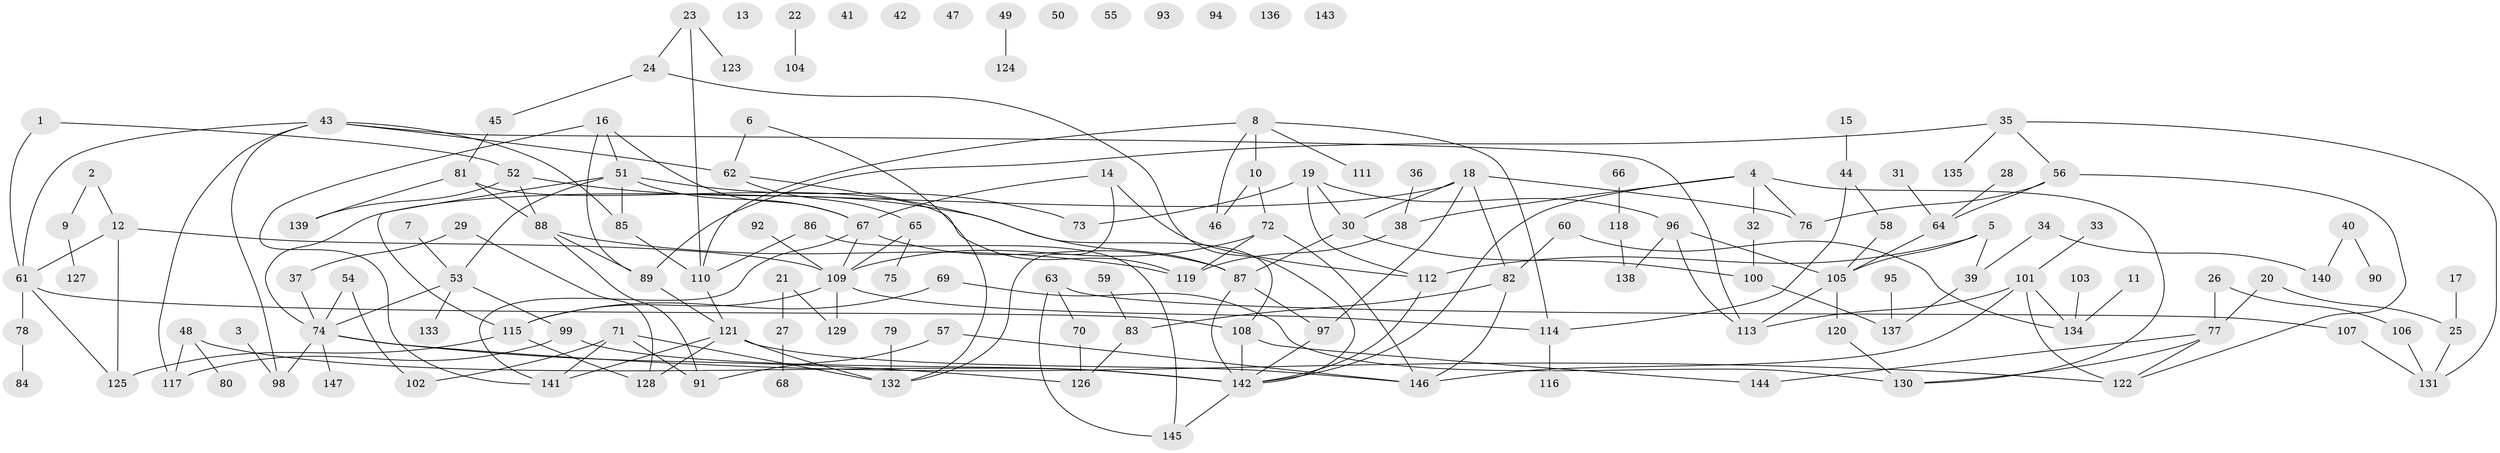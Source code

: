 // Generated by graph-tools (version 1.1) at 2025/00/03/09/25 03:00:46]
// undirected, 147 vertices, 199 edges
graph export_dot {
graph [start="1"]
  node [color=gray90,style=filled];
  1;
  2;
  3;
  4;
  5;
  6;
  7;
  8;
  9;
  10;
  11;
  12;
  13;
  14;
  15;
  16;
  17;
  18;
  19;
  20;
  21;
  22;
  23;
  24;
  25;
  26;
  27;
  28;
  29;
  30;
  31;
  32;
  33;
  34;
  35;
  36;
  37;
  38;
  39;
  40;
  41;
  42;
  43;
  44;
  45;
  46;
  47;
  48;
  49;
  50;
  51;
  52;
  53;
  54;
  55;
  56;
  57;
  58;
  59;
  60;
  61;
  62;
  63;
  64;
  65;
  66;
  67;
  68;
  69;
  70;
  71;
  72;
  73;
  74;
  75;
  76;
  77;
  78;
  79;
  80;
  81;
  82;
  83;
  84;
  85;
  86;
  87;
  88;
  89;
  90;
  91;
  92;
  93;
  94;
  95;
  96;
  97;
  98;
  99;
  100;
  101;
  102;
  103;
  104;
  105;
  106;
  107;
  108;
  109;
  110;
  111;
  112;
  113;
  114;
  115;
  116;
  117;
  118;
  119;
  120;
  121;
  122;
  123;
  124;
  125;
  126;
  127;
  128;
  129;
  130;
  131;
  132;
  133;
  134;
  135;
  136;
  137;
  138;
  139;
  140;
  141;
  142;
  143;
  144;
  145;
  146;
  147;
  1 -- 52;
  1 -- 61;
  2 -- 9;
  2 -- 12;
  3 -- 98;
  4 -- 32;
  4 -- 38;
  4 -- 76;
  4 -- 130;
  4 -- 142;
  5 -- 39;
  5 -- 105;
  5 -- 112;
  6 -- 62;
  6 -- 132;
  7 -- 53;
  8 -- 10;
  8 -- 46;
  8 -- 110;
  8 -- 111;
  8 -- 114;
  9 -- 127;
  10 -- 46;
  10 -- 72;
  11 -- 134;
  12 -- 61;
  12 -- 109;
  12 -- 125;
  14 -- 67;
  14 -- 112;
  14 -- 132;
  15 -- 44;
  16 -- 51;
  16 -- 67;
  16 -- 89;
  16 -- 141;
  17 -- 25;
  18 -- 30;
  18 -- 74;
  18 -- 76;
  18 -- 82;
  18 -- 97;
  19 -- 30;
  19 -- 73;
  19 -- 96;
  19 -- 112;
  20 -- 25;
  20 -- 77;
  21 -- 27;
  21 -- 129;
  22 -- 104;
  23 -- 24;
  23 -- 110;
  23 -- 123;
  24 -- 45;
  24 -- 142;
  25 -- 131;
  26 -- 77;
  26 -- 106;
  27 -- 68;
  28 -- 64;
  29 -- 37;
  29 -- 128;
  30 -- 87;
  30 -- 100;
  31 -- 64;
  32 -- 100;
  33 -- 101;
  34 -- 39;
  34 -- 140;
  35 -- 56;
  35 -- 89;
  35 -- 131;
  35 -- 135;
  36 -- 38;
  37 -- 74;
  38 -- 119;
  39 -- 137;
  40 -- 90;
  40 -- 140;
  43 -- 61;
  43 -- 62;
  43 -- 85;
  43 -- 98;
  43 -- 113;
  43 -- 117;
  44 -- 58;
  44 -- 114;
  45 -- 81;
  48 -- 80;
  48 -- 117;
  48 -- 142;
  49 -- 124;
  51 -- 53;
  51 -- 67;
  51 -- 73;
  51 -- 85;
  51 -- 115;
  52 -- 88;
  52 -- 108;
  52 -- 139;
  53 -- 74;
  53 -- 99;
  53 -- 133;
  54 -- 74;
  54 -- 102;
  56 -- 64;
  56 -- 76;
  56 -- 122;
  57 -- 91;
  57 -- 146;
  58 -- 105;
  59 -- 83;
  60 -- 82;
  60 -- 134;
  61 -- 78;
  61 -- 108;
  61 -- 125;
  62 -- 65;
  62 -- 87;
  63 -- 70;
  63 -- 107;
  63 -- 145;
  64 -- 105;
  65 -- 75;
  65 -- 109;
  66 -- 118;
  67 -- 87;
  67 -- 109;
  67 -- 141;
  69 -- 115;
  69 -- 130;
  70 -- 126;
  71 -- 91;
  71 -- 102;
  71 -- 132;
  71 -- 141;
  72 -- 109;
  72 -- 119;
  72 -- 146;
  74 -- 98;
  74 -- 122;
  74 -- 126;
  74 -- 147;
  77 -- 122;
  77 -- 130;
  77 -- 144;
  78 -- 84;
  79 -- 132;
  81 -- 88;
  81 -- 119;
  81 -- 139;
  82 -- 83;
  82 -- 146;
  83 -- 126;
  85 -- 110;
  86 -- 110;
  86 -- 145;
  87 -- 97;
  87 -- 142;
  88 -- 89;
  88 -- 91;
  88 -- 119;
  89 -- 121;
  92 -- 109;
  95 -- 137;
  96 -- 105;
  96 -- 113;
  96 -- 138;
  97 -- 142;
  99 -- 117;
  99 -- 142;
  100 -- 137;
  101 -- 113;
  101 -- 122;
  101 -- 134;
  101 -- 146;
  103 -- 134;
  105 -- 113;
  105 -- 120;
  106 -- 131;
  107 -- 131;
  108 -- 142;
  108 -- 144;
  109 -- 114;
  109 -- 115;
  109 -- 129;
  110 -- 121;
  112 -- 142;
  114 -- 116;
  115 -- 125;
  115 -- 128;
  118 -- 138;
  120 -- 130;
  121 -- 128;
  121 -- 132;
  121 -- 141;
  121 -- 146;
  142 -- 145;
}
